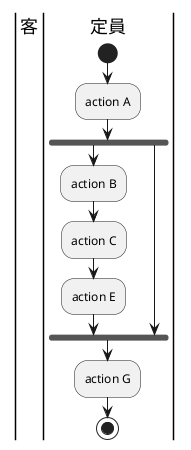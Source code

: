 @startuml アクティビティ図の例
|客|
|定員|
start
:action A;
fork
|客|
|定員|
:action B;
:action C;
|客|
|定員|
:action E;
fork again
end fork
:action G;
stop
@enduml